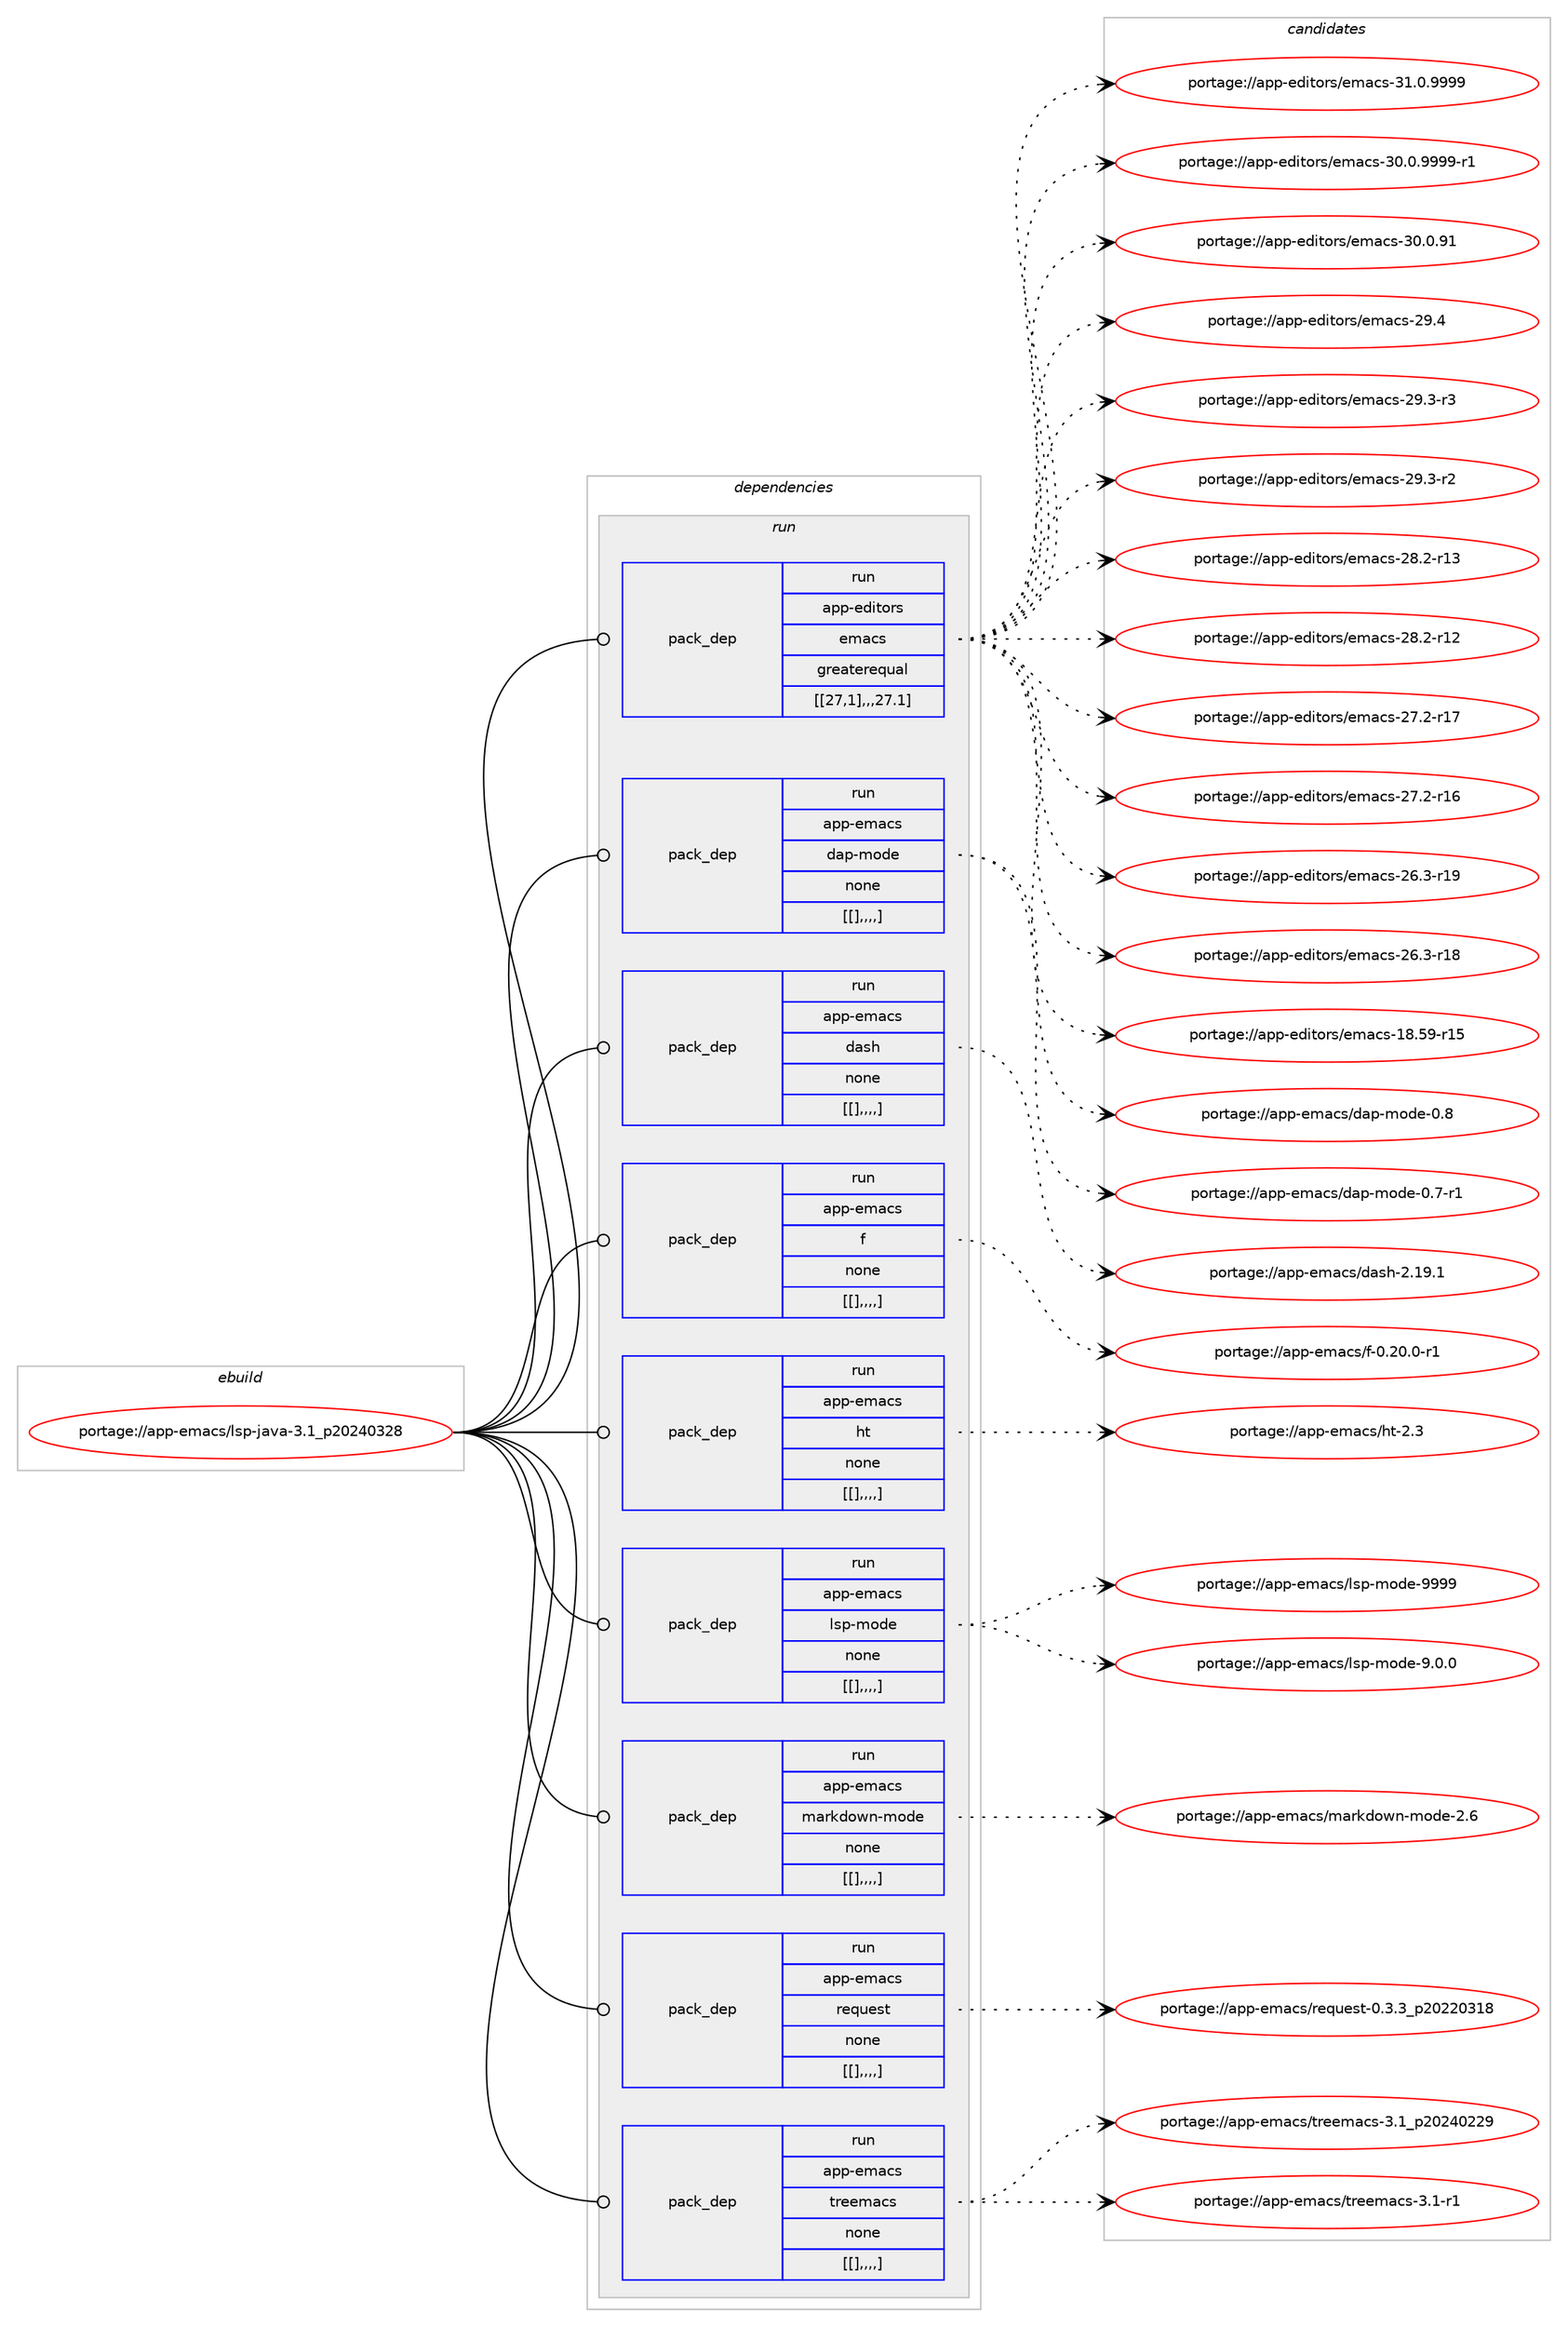 digraph prolog {

# *************
# Graph options
# *************

newrank=true;
concentrate=true;
compound=true;
graph [rankdir=LR,fontname=Helvetica,fontsize=10,ranksep=1.5];#, ranksep=2.5, nodesep=0.2];
edge  [arrowhead=vee];
node  [fontname=Helvetica,fontsize=10];

# **********
# The ebuild
# **********

subgraph cluster_leftcol {
color=gray;
label=<<i>ebuild</i>>;
id [label="portage://app-emacs/lsp-java-3.1_p20240328", color=red, width=4, href="../app-emacs/lsp-java-3.1_p20240328.svg"];
}

# ****************
# The dependencies
# ****************

subgraph cluster_midcol {
color=gray;
label=<<i>dependencies</i>>;
subgraph cluster_compile {
fillcolor="#eeeeee";
style=filled;
label=<<i>compile</i>>;
}
subgraph cluster_compileandrun {
fillcolor="#eeeeee";
style=filled;
label=<<i>compile and run</i>>;
}
subgraph cluster_run {
fillcolor="#eeeeee";
style=filled;
label=<<i>run</i>>;
subgraph pack16777 {
dependency23354 [label=<<TABLE BORDER="0" CELLBORDER="1" CELLSPACING="0" CELLPADDING="4" WIDTH="220"><TR><TD ROWSPAN="6" CELLPADDING="30">pack_dep</TD></TR><TR><TD WIDTH="110">run</TD></TR><TR><TD>app-editors</TD></TR><TR><TD>emacs</TD></TR><TR><TD>greaterequal</TD></TR><TR><TD>[[27,1],,,27.1]</TD></TR></TABLE>>, shape=none, color=blue];
}
id:e -> dependency23354:w [weight=20,style="solid",arrowhead="odot"];
subgraph pack16778 {
dependency23355 [label=<<TABLE BORDER="0" CELLBORDER="1" CELLSPACING="0" CELLPADDING="4" WIDTH="220"><TR><TD ROWSPAN="6" CELLPADDING="30">pack_dep</TD></TR><TR><TD WIDTH="110">run</TD></TR><TR><TD>app-emacs</TD></TR><TR><TD>dap-mode</TD></TR><TR><TD>none</TD></TR><TR><TD>[[],,,,]</TD></TR></TABLE>>, shape=none, color=blue];
}
id:e -> dependency23355:w [weight=20,style="solid",arrowhead="odot"];
subgraph pack16779 {
dependency23356 [label=<<TABLE BORDER="0" CELLBORDER="1" CELLSPACING="0" CELLPADDING="4" WIDTH="220"><TR><TD ROWSPAN="6" CELLPADDING="30">pack_dep</TD></TR><TR><TD WIDTH="110">run</TD></TR><TR><TD>app-emacs</TD></TR><TR><TD>dash</TD></TR><TR><TD>none</TD></TR><TR><TD>[[],,,,]</TD></TR></TABLE>>, shape=none, color=blue];
}
id:e -> dependency23356:w [weight=20,style="solid",arrowhead="odot"];
subgraph pack16780 {
dependency23357 [label=<<TABLE BORDER="0" CELLBORDER="1" CELLSPACING="0" CELLPADDING="4" WIDTH="220"><TR><TD ROWSPAN="6" CELLPADDING="30">pack_dep</TD></TR><TR><TD WIDTH="110">run</TD></TR><TR><TD>app-emacs</TD></TR><TR><TD>f</TD></TR><TR><TD>none</TD></TR><TR><TD>[[],,,,]</TD></TR></TABLE>>, shape=none, color=blue];
}
id:e -> dependency23357:w [weight=20,style="solid",arrowhead="odot"];
subgraph pack16781 {
dependency23358 [label=<<TABLE BORDER="0" CELLBORDER="1" CELLSPACING="0" CELLPADDING="4" WIDTH="220"><TR><TD ROWSPAN="6" CELLPADDING="30">pack_dep</TD></TR><TR><TD WIDTH="110">run</TD></TR><TR><TD>app-emacs</TD></TR><TR><TD>ht</TD></TR><TR><TD>none</TD></TR><TR><TD>[[],,,,]</TD></TR></TABLE>>, shape=none, color=blue];
}
id:e -> dependency23358:w [weight=20,style="solid",arrowhead="odot"];
subgraph pack16782 {
dependency23359 [label=<<TABLE BORDER="0" CELLBORDER="1" CELLSPACING="0" CELLPADDING="4" WIDTH="220"><TR><TD ROWSPAN="6" CELLPADDING="30">pack_dep</TD></TR><TR><TD WIDTH="110">run</TD></TR><TR><TD>app-emacs</TD></TR><TR><TD>lsp-mode</TD></TR><TR><TD>none</TD></TR><TR><TD>[[],,,,]</TD></TR></TABLE>>, shape=none, color=blue];
}
id:e -> dependency23359:w [weight=20,style="solid",arrowhead="odot"];
subgraph pack16783 {
dependency23360 [label=<<TABLE BORDER="0" CELLBORDER="1" CELLSPACING="0" CELLPADDING="4" WIDTH="220"><TR><TD ROWSPAN="6" CELLPADDING="30">pack_dep</TD></TR><TR><TD WIDTH="110">run</TD></TR><TR><TD>app-emacs</TD></TR><TR><TD>markdown-mode</TD></TR><TR><TD>none</TD></TR><TR><TD>[[],,,,]</TD></TR></TABLE>>, shape=none, color=blue];
}
id:e -> dependency23360:w [weight=20,style="solid",arrowhead="odot"];
subgraph pack16784 {
dependency23361 [label=<<TABLE BORDER="0" CELLBORDER="1" CELLSPACING="0" CELLPADDING="4" WIDTH="220"><TR><TD ROWSPAN="6" CELLPADDING="30">pack_dep</TD></TR><TR><TD WIDTH="110">run</TD></TR><TR><TD>app-emacs</TD></TR><TR><TD>request</TD></TR><TR><TD>none</TD></TR><TR><TD>[[],,,,]</TD></TR></TABLE>>, shape=none, color=blue];
}
id:e -> dependency23361:w [weight=20,style="solid",arrowhead="odot"];
subgraph pack16785 {
dependency23362 [label=<<TABLE BORDER="0" CELLBORDER="1" CELLSPACING="0" CELLPADDING="4" WIDTH="220"><TR><TD ROWSPAN="6" CELLPADDING="30">pack_dep</TD></TR><TR><TD WIDTH="110">run</TD></TR><TR><TD>app-emacs</TD></TR><TR><TD>treemacs</TD></TR><TR><TD>none</TD></TR><TR><TD>[[],,,,]</TD></TR></TABLE>>, shape=none, color=blue];
}
id:e -> dependency23362:w [weight=20,style="solid",arrowhead="odot"];
}
}

# **************
# The candidates
# **************

subgraph cluster_choices {
rank=same;
color=gray;
label=<<i>candidates</i>>;

subgraph choice16777 {
color=black;
nodesep=1;
choice971121124510110010511611111411547101109979911545514946484657575757 [label="portage://app-editors/emacs-31.0.9999", color=red, width=4,href="../app-editors/emacs-31.0.9999.svg"];
choice9711211245101100105116111114115471011099799115455148464846575757574511449 [label="portage://app-editors/emacs-30.0.9999-r1", color=red, width=4,href="../app-editors/emacs-30.0.9999-r1.svg"];
choice97112112451011001051161111141154710110997991154551484648465749 [label="portage://app-editors/emacs-30.0.91", color=red, width=4,href="../app-editors/emacs-30.0.91.svg"];
choice97112112451011001051161111141154710110997991154550574652 [label="portage://app-editors/emacs-29.4", color=red, width=4,href="../app-editors/emacs-29.4.svg"];
choice971121124510110010511611111411547101109979911545505746514511451 [label="portage://app-editors/emacs-29.3-r3", color=red, width=4,href="../app-editors/emacs-29.3-r3.svg"];
choice971121124510110010511611111411547101109979911545505746514511450 [label="portage://app-editors/emacs-29.3-r2", color=red, width=4,href="../app-editors/emacs-29.3-r2.svg"];
choice97112112451011001051161111141154710110997991154550564650451144951 [label="portage://app-editors/emacs-28.2-r13", color=red, width=4,href="../app-editors/emacs-28.2-r13.svg"];
choice97112112451011001051161111141154710110997991154550564650451144950 [label="portage://app-editors/emacs-28.2-r12", color=red, width=4,href="../app-editors/emacs-28.2-r12.svg"];
choice97112112451011001051161111141154710110997991154550554650451144955 [label="portage://app-editors/emacs-27.2-r17", color=red, width=4,href="../app-editors/emacs-27.2-r17.svg"];
choice97112112451011001051161111141154710110997991154550554650451144954 [label="portage://app-editors/emacs-27.2-r16", color=red, width=4,href="../app-editors/emacs-27.2-r16.svg"];
choice97112112451011001051161111141154710110997991154550544651451144957 [label="portage://app-editors/emacs-26.3-r19", color=red, width=4,href="../app-editors/emacs-26.3-r19.svg"];
choice97112112451011001051161111141154710110997991154550544651451144956 [label="portage://app-editors/emacs-26.3-r18", color=red, width=4,href="../app-editors/emacs-26.3-r18.svg"];
choice9711211245101100105116111114115471011099799115454956465357451144953 [label="portage://app-editors/emacs-18.59-r15", color=red, width=4,href="../app-editors/emacs-18.59-r15.svg"];
dependency23354:e -> choice971121124510110010511611111411547101109979911545514946484657575757:w [style=dotted,weight="100"];
dependency23354:e -> choice9711211245101100105116111114115471011099799115455148464846575757574511449:w [style=dotted,weight="100"];
dependency23354:e -> choice97112112451011001051161111141154710110997991154551484648465749:w [style=dotted,weight="100"];
dependency23354:e -> choice97112112451011001051161111141154710110997991154550574652:w [style=dotted,weight="100"];
dependency23354:e -> choice971121124510110010511611111411547101109979911545505746514511451:w [style=dotted,weight="100"];
dependency23354:e -> choice971121124510110010511611111411547101109979911545505746514511450:w [style=dotted,weight="100"];
dependency23354:e -> choice97112112451011001051161111141154710110997991154550564650451144951:w [style=dotted,weight="100"];
dependency23354:e -> choice97112112451011001051161111141154710110997991154550564650451144950:w [style=dotted,weight="100"];
dependency23354:e -> choice97112112451011001051161111141154710110997991154550554650451144955:w [style=dotted,weight="100"];
dependency23354:e -> choice97112112451011001051161111141154710110997991154550554650451144954:w [style=dotted,weight="100"];
dependency23354:e -> choice97112112451011001051161111141154710110997991154550544651451144957:w [style=dotted,weight="100"];
dependency23354:e -> choice97112112451011001051161111141154710110997991154550544651451144956:w [style=dotted,weight="100"];
dependency23354:e -> choice9711211245101100105116111114115471011099799115454956465357451144953:w [style=dotted,weight="100"];
}
subgraph choice16778 {
color=black;
nodesep=1;
choice9711211245101109979911547100971124510911110010145484656 [label="portage://app-emacs/dap-mode-0.8", color=red, width=4,href="../app-emacs/dap-mode-0.8.svg"];
choice97112112451011099799115471009711245109111100101454846554511449 [label="portage://app-emacs/dap-mode-0.7-r1", color=red, width=4,href="../app-emacs/dap-mode-0.7-r1.svg"];
dependency23355:e -> choice9711211245101109979911547100971124510911110010145484656:w [style=dotted,weight="100"];
dependency23355:e -> choice97112112451011099799115471009711245109111100101454846554511449:w [style=dotted,weight="100"];
}
subgraph choice16779 {
color=black;
nodesep=1;
choice97112112451011099799115471009711510445504649574649 [label="portage://app-emacs/dash-2.19.1", color=red, width=4,href="../app-emacs/dash-2.19.1.svg"];
dependency23356:e -> choice97112112451011099799115471009711510445504649574649:w [style=dotted,weight="100"];
}
subgraph choice16780 {
color=black;
nodesep=1;
choice9711211245101109979911547102454846504846484511449 [label="portage://app-emacs/f-0.20.0-r1", color=red, width=4,href="../app-emacs/f-0.20.0-r1.svg"];
dependency23357:e -> choice9711211245101109979911547102454846504846484511449:w [style=dotted,weight="100"];
}
subgraph choice16781 {
color=black;
nodesep=1;
choice971121124510110997991154710411645504651 [label="portage://app-emacs/ht-2.3", color=red, width=4,href="../app-emacs/ht-2.3.svg"];
dependency23358:e -> choice971121124510110997991154710411645504651:w [style=dotted,weight="100"];
}
subgraph choice16782 {
color=black;
nodesep=1;
choice9711211245101109979911547108115112451091111001014557575757 [label="portage://app-emacs/lsp-mode-9999", color=red, width=4,href="../app-emacs/lsp-mode-9999.svg"];
choice971121124510110997991154710811511245109111100101455746484648 [label="portage://app-emacs/lsp-mode-9.0.0", color=red, width=4,href="../app-emacs/lsp-mode-9.0.0.svg"];
dependency23359:e -> choice9711211245101109979911547108115112451091111001014557575757:w [style=dotted,weight="100"];
dependency23359:e -> choice971121124510110997991154710811511245109111100101455746484648:w [style=dotted,weight="100"];
}
subgraph choice16783 {
color=black;
nodesep=1;
choice9711211245101109979911547109971141071001111191104510911110010145504654 [label="portage://app-emacs/markdown-mode-2.6", color=red, width=4,href="../app-emacs/markdown-mode-2.6.svg"];
dependency23360:e -> choice9711211245101109979911547109971141071001111191104510911110010145504654:w [style=dotted,weight="100"];
}
subgraph choice16784 {
color=black;
nodesep=1;
choice9711211245101109979911547114101113117101115116454846514651951125048505048514956 [label="portage://app-emacs/request-0.3.3_p20220318", color=red, width=4,href="../app-emacs/request-0.3.3_p20220318.svg"];
dependency23361:e -> choice9711211245101109979911547114101113117101115116454846514651951125048505048514956:w [style=dotted,weight="100"];
}
subgraph choice16785 {
color=black;
nodesep=1;
choice9711211245101109979911547116114101101109979911545514649951125048505248505057 [label="portage://app-emacs/treemacs-3.1_p20240229", color=red, width=4,href="../app-emacs/treemacs-3.1_p20240229.svg"];
choice97112112451011099799115471161141011011099799115455146494511449 [label="portage://app-emacs/treemacs-3.1-r1", color=red, width=4,href="../app-emacs/treemacs-3.1-r1.svg"];
dependency23362:e -> choice9711211245101109979911547116114101101109979911545514649951125048505248505057:w [style=dotted,weight="100"];
dependency23362:e -> choice97112112451011099799115471161141011011099799115455146494511449:w [style=dotted,weight="100"];
}
}

}
